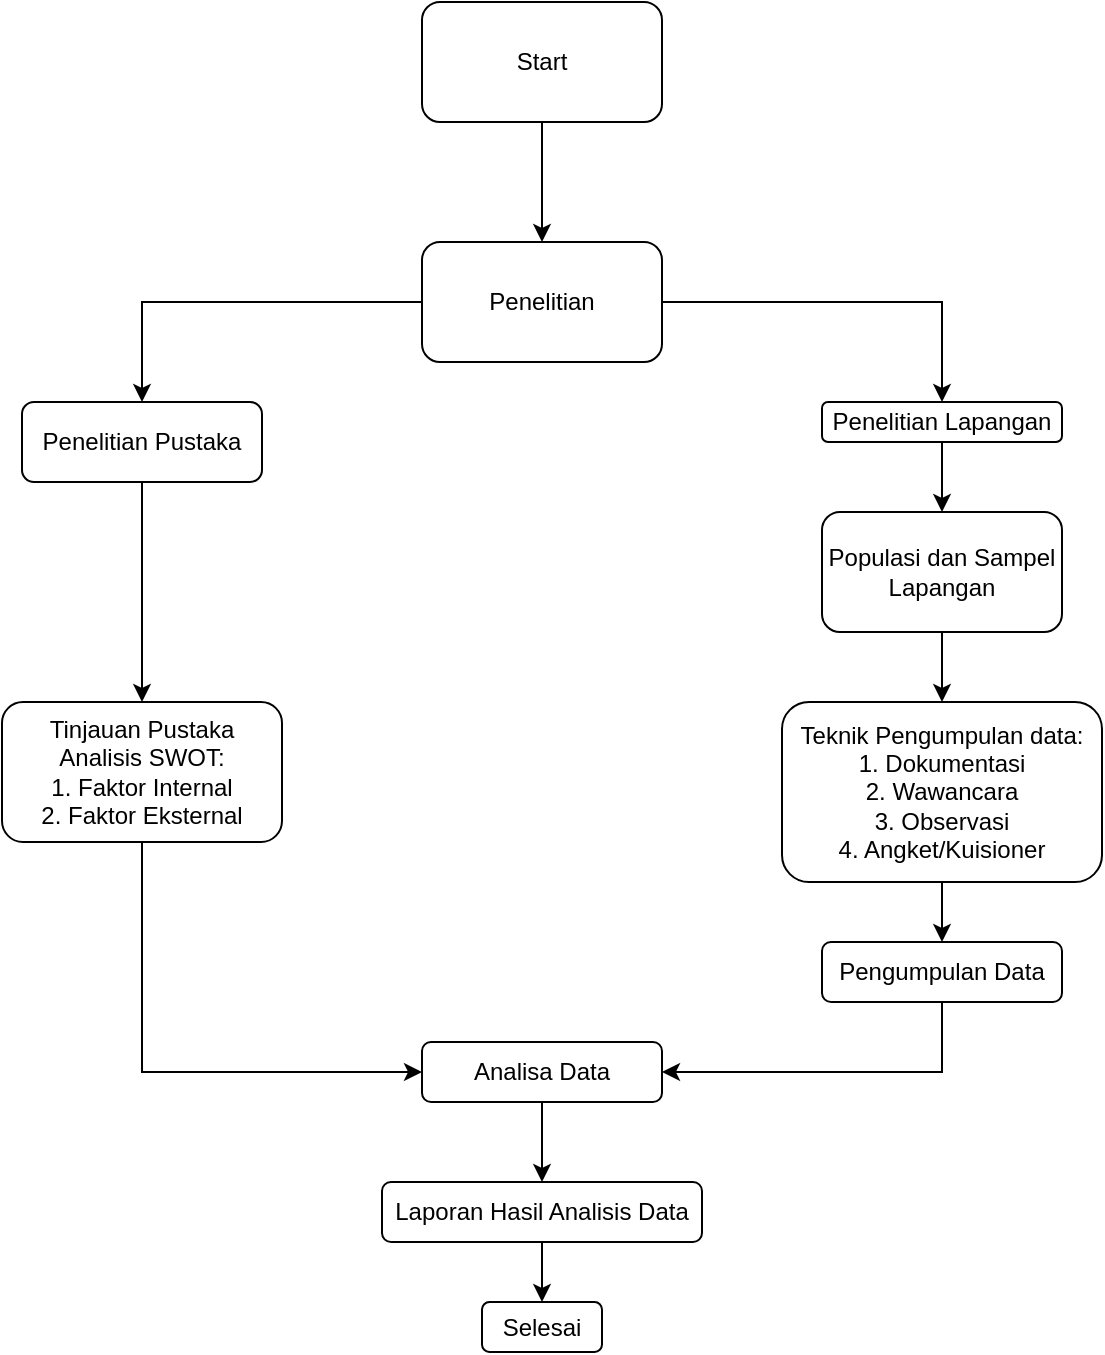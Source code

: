 <mxfile version="21.6.5" type="github">
  <diagram name="Page-1" id="9E-Ja-nChZw7h8aWEs4l">
    <mxGraphModel dx="739" dy="462" grid="1" gridSize="10" guides="1" tooltips="1" connect="1" arrows="1" fold="1" page="1" pageScale="1" pageWidth="850" pageHeight="1100" math="0" shadow="0">
      <root>
        <mxCell id="0" />
        <mxCell id="1" parent="0" />
        <mxCell id="T2qjuKC509ubxCQymsPH-3" value="" style="edgeStyle=orthogonalEdgeStyle;rounded=0;orthogonalLoop=1;jettySize=auto;html=1;" parent="1" source="T2qjuKC509ubxCQymsPH-1" target="T2qjuKC509ubxCQymsPH-2" edge="1">
          <mxGeometry relative="1" as="geometry" />
        </mxCell>
        <mxCell id="T2qjuKC509ubxCQymsPH-1" value="Start" style="rounded=1;whiteSpace=wrap;html=1;" parent="1" vertex="1">
          <mxGeometry x="320" y="40" width="120" height="60" as="geometry" />
        </mxCell>
        <mxCell id="T2qjuKC509ubxCQymsPH-5" style="edgeStyle=orthogonalEdgeStyle;rounded=0;orthogonalLoop=1;jettySize=auto;html=1;entryX=0.5;entryY=0;entryDx=0;entryDy=0;" parent="1" source="T2qjuKC509ubxCQymsPH-2" target="T2qjuKC509ubxCQymsPH-4" edge="1">
          <mxGeometry relative="1" as="geometry" />
        </mxCell>
        <mxCell id="T2qjuKC509ubxCQymsPH-7" style="edgeStyle=orthogonalEdgeStyle;rounded=0;orthogonalLoop=1;jettySize=auto;html=1;entryX=0.5;entryY=0;entryDx=0;entryDy=0;" parent="1" source="T2qjuKC509ubxCQymsPH-2" target="T2qjuKC509ubxCQymsPH-6" edge="1">
          <mxGeometry relative="1" as="geometry" />
        </mxCell>
        <mxCell id="T2qjuKC509ubxCQymsPH-2" value="Penelitian" style="rounded=1;whiteSpace=wrap;html=1;" parent="1" vertex="1">
          <mxGeometry x="320" y="160" width="120" height="60" as="geometry" />
        </mxCell>
        <mxCell id="T2qjuKC509ubxCQymsPH-9" value="" style="edgeStyle=orthogonalEdgeStyle;rounded=0;orthogonalLoop=1;jettySize=auto;html=1;" parent="1" source="T2qjuKC509ubxCQymsPH-4" target="T2qjuKC509ubxCQymsPH-8" edge="1">
          <mxGeometry relative="1" as="geometry" />
        </mxCell>
        <mxCell id="T2qjuKC509ubxCQymsPH-4" value="Penelitian Pustaka" style="rounded=1;whiteSpace=wrap;html=1;" parent="1" vertex="1">
          <mxGeometry x="120" y="240" width="120" height="40" as="geometry" />
        </mxCell>
        <mxCell id="T2qjuKC509ubxCQymsPH-11" value="" style="edgeStyle=orthogonalEdgeStyle;rounded=0;orthogonalLoop=1;jettySize=auto;html=1;" parent="1" source="T2qjuKC509ubxCQymsPH-6" target="T2qjuKC509ubxCQymsPH-10" edge="1">
          <mxGeometry relative="1" as="geometry" />
        </mxCell>
        <mxCell id="T2qjuKC509ubxCQymsPH-6" value="Penelitian Lapangan" style="rounded=1;whiteSpace=wrap;html=1;" parent="1" vertex="1">
          <mxGeometry x="520" y="240" width="120" height="20" as="geometry" />
        </mxCell>
        <mxCell id="0j5BthYIqqa0mrW0sZn3-8" style="edgeStyle=orthogonalEdgeStyle;rounded=0;orthogonalLoop=1;jettySize=auto;html=1;entryX=0;entryY=0.5;entryDx=0;entryDy=0;" edge="1" parent="1" source="T2qjuKC509ubxCQymsPH-8" target="0j5BthYIqqa0mrW0sZn3-3">
          <mxGeometry relative="1" as="geometry">
            <Array as="points">
              <mxPoint x="180" y="575" />
            </Array>
          </mxGeometry>
        </mxCell>
        <mxCell id="T2qjuKC509ubxCQymsPH-8" value="Tinjauan Pustaka &lt;br&gt;Analisis SWOT:&lt;br&gt;1. Faktor Internal&lt;br&gt;2. Faktor Eksternal" style="rounded=1;whiteSpace=wrap;html=1;" parent="1" vertex="1">
          <mxGeometry x="110" y="390" width="140" height="70" as="geometry" />
        </mxCell>
        <mxCell id="T2qjuKC509ubxCQymsPH-13" value="" style="edgeStyle=orthogonalEdgeStyle;rounded=0;orthogonalLoop=1;jettySize=auto;html=1;" parent="1" source="T2qjuKC509ubxCQymsPH-10" target="T2qjuKC509ubxCQymsPH-12" edge="1">
          <mxGeometry relative="1" as="geometry" />
        </mxCell>
        <mxCell id="T2qjuKC509ubxCQymsPH-10" value="Populasi dan Sampel Lapangan" style="rounded=1;whiteSpace=wrap;html=1;" parent="1" vertex="1">
          <mxGeometry x="520" y="295" width="120" height="60" as="geometry" />
        </mxCell>
        <mxCell id="0j5BthYIqqa0mrW0sZn3-2" value="" style="edgeStyle=orthogonalEdgeStyle;rounded=0;orthogonalLoop=1;jettySize=auto;html=1;" edge="1" parent="1" source="T2qjuKC509ubxCQymsPH-12" target="0j5BthYIqqa0mrW0sZn3-1">
          <mxGeometry relative="1" as="geometry" />
        </mxCell>
        <mxCell id="T2qjuKC509ubxCQymsPH-12" value="Teknik Pengumpulan data:&lt;br&gt;1. Dokumentasi&lt;br&gt;2. Wawancara&lt;br&gt;3. Observasi&lt;br&gt;4. Angket/Kuisioner" style="whiteSpace=wrap;html=1;rounded=1;" parent="1" vertex="1">
          <mxGeometry x="500" y="390" width="160" height="90" as="geometry" />
        </mxCell>
        <mxCell id="0j5BthYIqqa0mrW0sZn3-7" style="edgeStyle=orthogonalEdgeStyle;rounded=0;orthogonalLoop=1;jettySize=auto;html=1;entryX=1;entryY=0.5;entryDx=0;entryDy=0;" edge="1" parent="1" source="0j5BthYIqqa0mrW0sZn3-1" target="0j5BthYIqqa0mrW0sZn3-3">
          <mxGeometry relative="1" as="geometry">
            <Array as="points">
              <mxPoint x="580" y="575" />
            </Array>
          </mxGeometry>
        </mxCell>
        <mxCell id="0j5BthYIqqa0mrW0sZn3-1" value="Pengumpulan Data" style="rounded=1;whiteSpace=wrap;html=1;" vertex="1" parent="1">
          <mxGeometry x="520" y="510" width="120" height="30" as="geometry" />
        </mxCell>
        <mxCell id="0j5BthYIqqa0mrW0sZn3-5" value="" style="edgeStyle=orthogonalEdgeStyle;rounded=0;orthogonalLoop=1;jettySize=auto;html=1;" edge="1" parent="1" source="0j5BthYIqqa0mrW0sZn3-3" target="0j5BthYIqqa0mrW0sZn3-4">
          <mxGeometry relative="1" as="geometry" />
        </mxCell>
        <mxCell id="0j5BthYIqqa0mrW0sZn3-3" value="Analisa Data" style="rounded=1;whiteSpace=wrap;html=1;" vertex="1" parent="1">
          <mxGeometry x="320" y="560" width="120" height="30" as="geometry" />
        </mxCell>
        <mxCell id="0j5BthYIqqa0mrW0sZn3-10" value="" style="edgeStyle=orthogonalEdgeStyle;rounded=0;orthogonalLoop=1;jettySize=auto;html=1;" edge="1" parent="1" source="0j5BthYIqqa0mrW0sZn3-4" target="0j5BthYIqqa0mrW0sZn3-9">
          <mxGeometry relative="1" as="geometry" />
        </mxCell>
        <mxCell id="0j5BthYIqqa0mrW0sZn3-4" value="Laporan Hasil Analisis Data" style="whiteSpace=wrap;html=1;rounded=1;" vertex="1" parent="1">
          <mxGeometry x="300" y="630" width="160" height="30" as="geometry" />
        </mxCell>
        <mxCell id="0j5BthYIqqa0mrW0sZn3-9" value="Selesai" style="whiteSpace=wrap;html=1;rounded=1;" vertex="1" parent="1">
          <mxGeometry x="350" y="690" width="60" height="25" as="geometry" />
        </mxCell>
      </root>
    </mxGraphModel>
  </diagram>
</mxfile>
